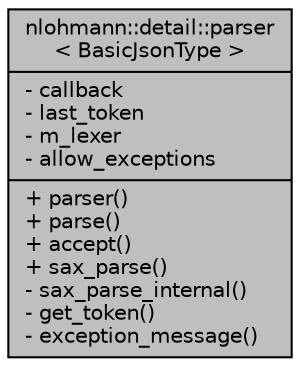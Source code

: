 digraph "nlohmann::detail::parser&lt; BasicJsonType &gt;"
{
 // INTERACTIVE_SVG=YES
 // LATEX_PDF_SIZE
  edge [fontname="Helvetica",fontsize="10",labelfontname="Helvetica",labelfontsize="10"];
  node [fontname="Helvetica",fontsize="10",shape=record];
  Node1 [label="{nlohmann::detail::parser\l\< BasicJsonType \>\n|- callback\l- last_token\l- m_lexer\l- allow_exceptions\l|+ parser()\l+ parse()\l+ accept()\l+ sax_parse()\l- sax_parse_internal()\l- get_token()\l- exception_message()\l}",height=0.2,width=0.4,color="black", fillcolor="grey75", style="filled", fontcolor="black",tooltip="syntax analysis"];
}
